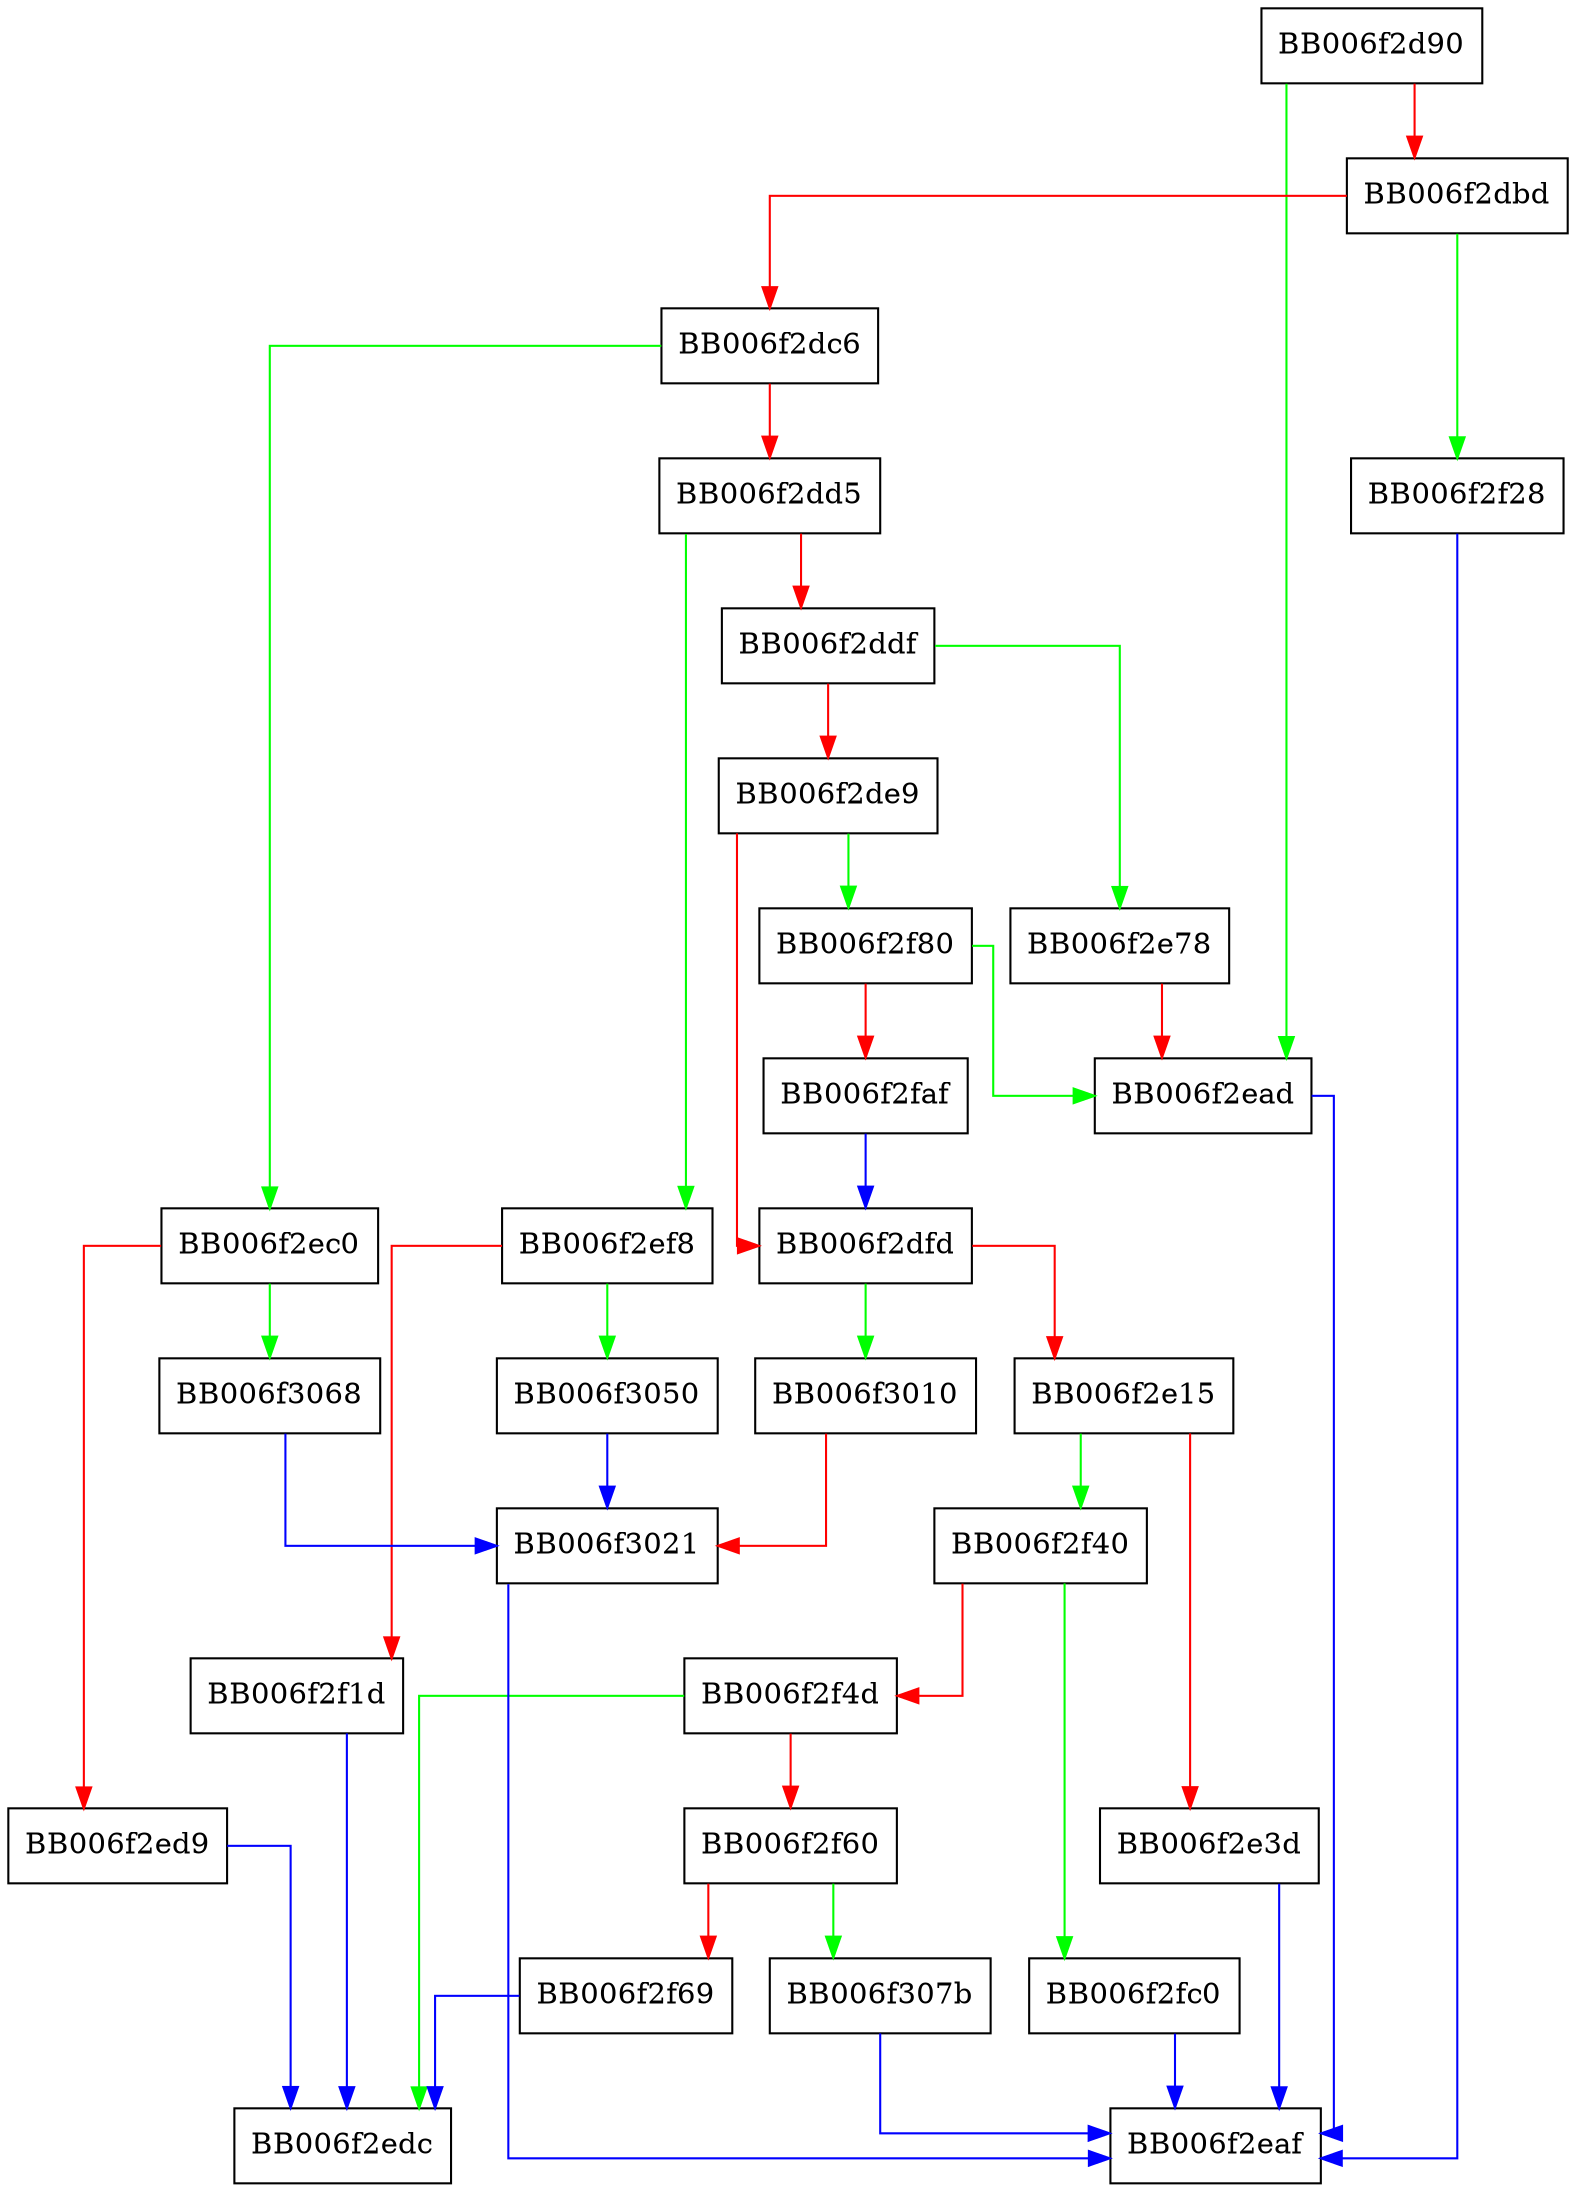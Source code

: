 digraph rsa_verify_recover {
  node [shape="box"];
  graph [splines=ortho];
  BB006f2d90 -> BB006f2ead [color="green"];
  BB006f2d90 -> BB006f2dbd [color="red"];
  BB006f2dbd -> BB006f2f28 [color="green"];
  BB006f2dbd -> BB006f2dc6 [color="red"];
  BB006f2dc6 -> BB006f2ec0 [color="green"];
  BB006f2dc6 -> BB006f2dd5 [color="red"];
  BB006f2dd5 -> BB006f2ef8 [color="green"];
  BB006f2dd5 -> BB006f2ddf [color="red"];
  BB006f2ddf -> BB006f2e78 [color="green"];
  BB006f2ddf -> BB006f2de9 [color="red"];
  BB006f2de9 -> BB006f2f80 [color="green"];
  BB006f2de9 -> BB006f2dfd [color="red"];
  BB006f2dfd -> BB006f3010 [color="green"];
  BB006f2dfd -> BB006f2e15 [color="red"];
  BB006f2e15 -> BB006f2f40 [color="green"];
  BB006f2e15 -> BB006f2e3d [color="red"];
  BB006f2e3d -> BB006f2eaf [color="blue"];
  BB006f2e78 -> BB006f2ead [color="red"];
  BB006f2ead -> BB006f2eaf [color="blue"];
  BB006f2ec0 -> BB006f3068 [color="green"];
  BB006f2ec0 -> BB006f2ed9 [color="red"];
  BB006f2ed9 -> BB006f2edc [color="blue"];
  BB006f2ef8 -> BB006f3050 [color="green"];
  BB006f2ef8 -> BB006f2f1d [color="red"];
  BB006f2f1d -> BB006f2edc [color="blue"];
  BB006f2f28 -> BB006f2eaf [color="blue"];
  BB006f2f40 -> BB006f2fc0 [color="green"];
  BB006f2f40 -> BB006f2f4d [color="red"];
  BB006f2f4d -> BB006f2edc [color="green"];
  BB006f2f4d -> BB006f2f60 [color="red"];
  BB006f2f60 -> BB006f307b [color="green"];
  BB006f2f60 -> BB006f2f69 [color="red"];
  BB006f2f69 -> BB006f2edc [color="blue"];
  BB006f2f80 -> BB006f2ead [color="green"];
  BB006f2f80 -> BB006f2faf [color="red"];
  BB006f2faf -> BB006f2dfd [color="blue"];
  BB006f2fc0 -> BB006f2eaf [color="blue"];
  BB006f3010 -> BB006f3021 [color="red"];
  BB006f3021 -> BB006f2eaf [color="blue"];
  BB006f3050 -> BB006f3021 [color="blue"];
  BB006f3068 -> BB006f3021 [color="blue"];
  BB006f307b -> BB006f2eaf [color="blue"];
}